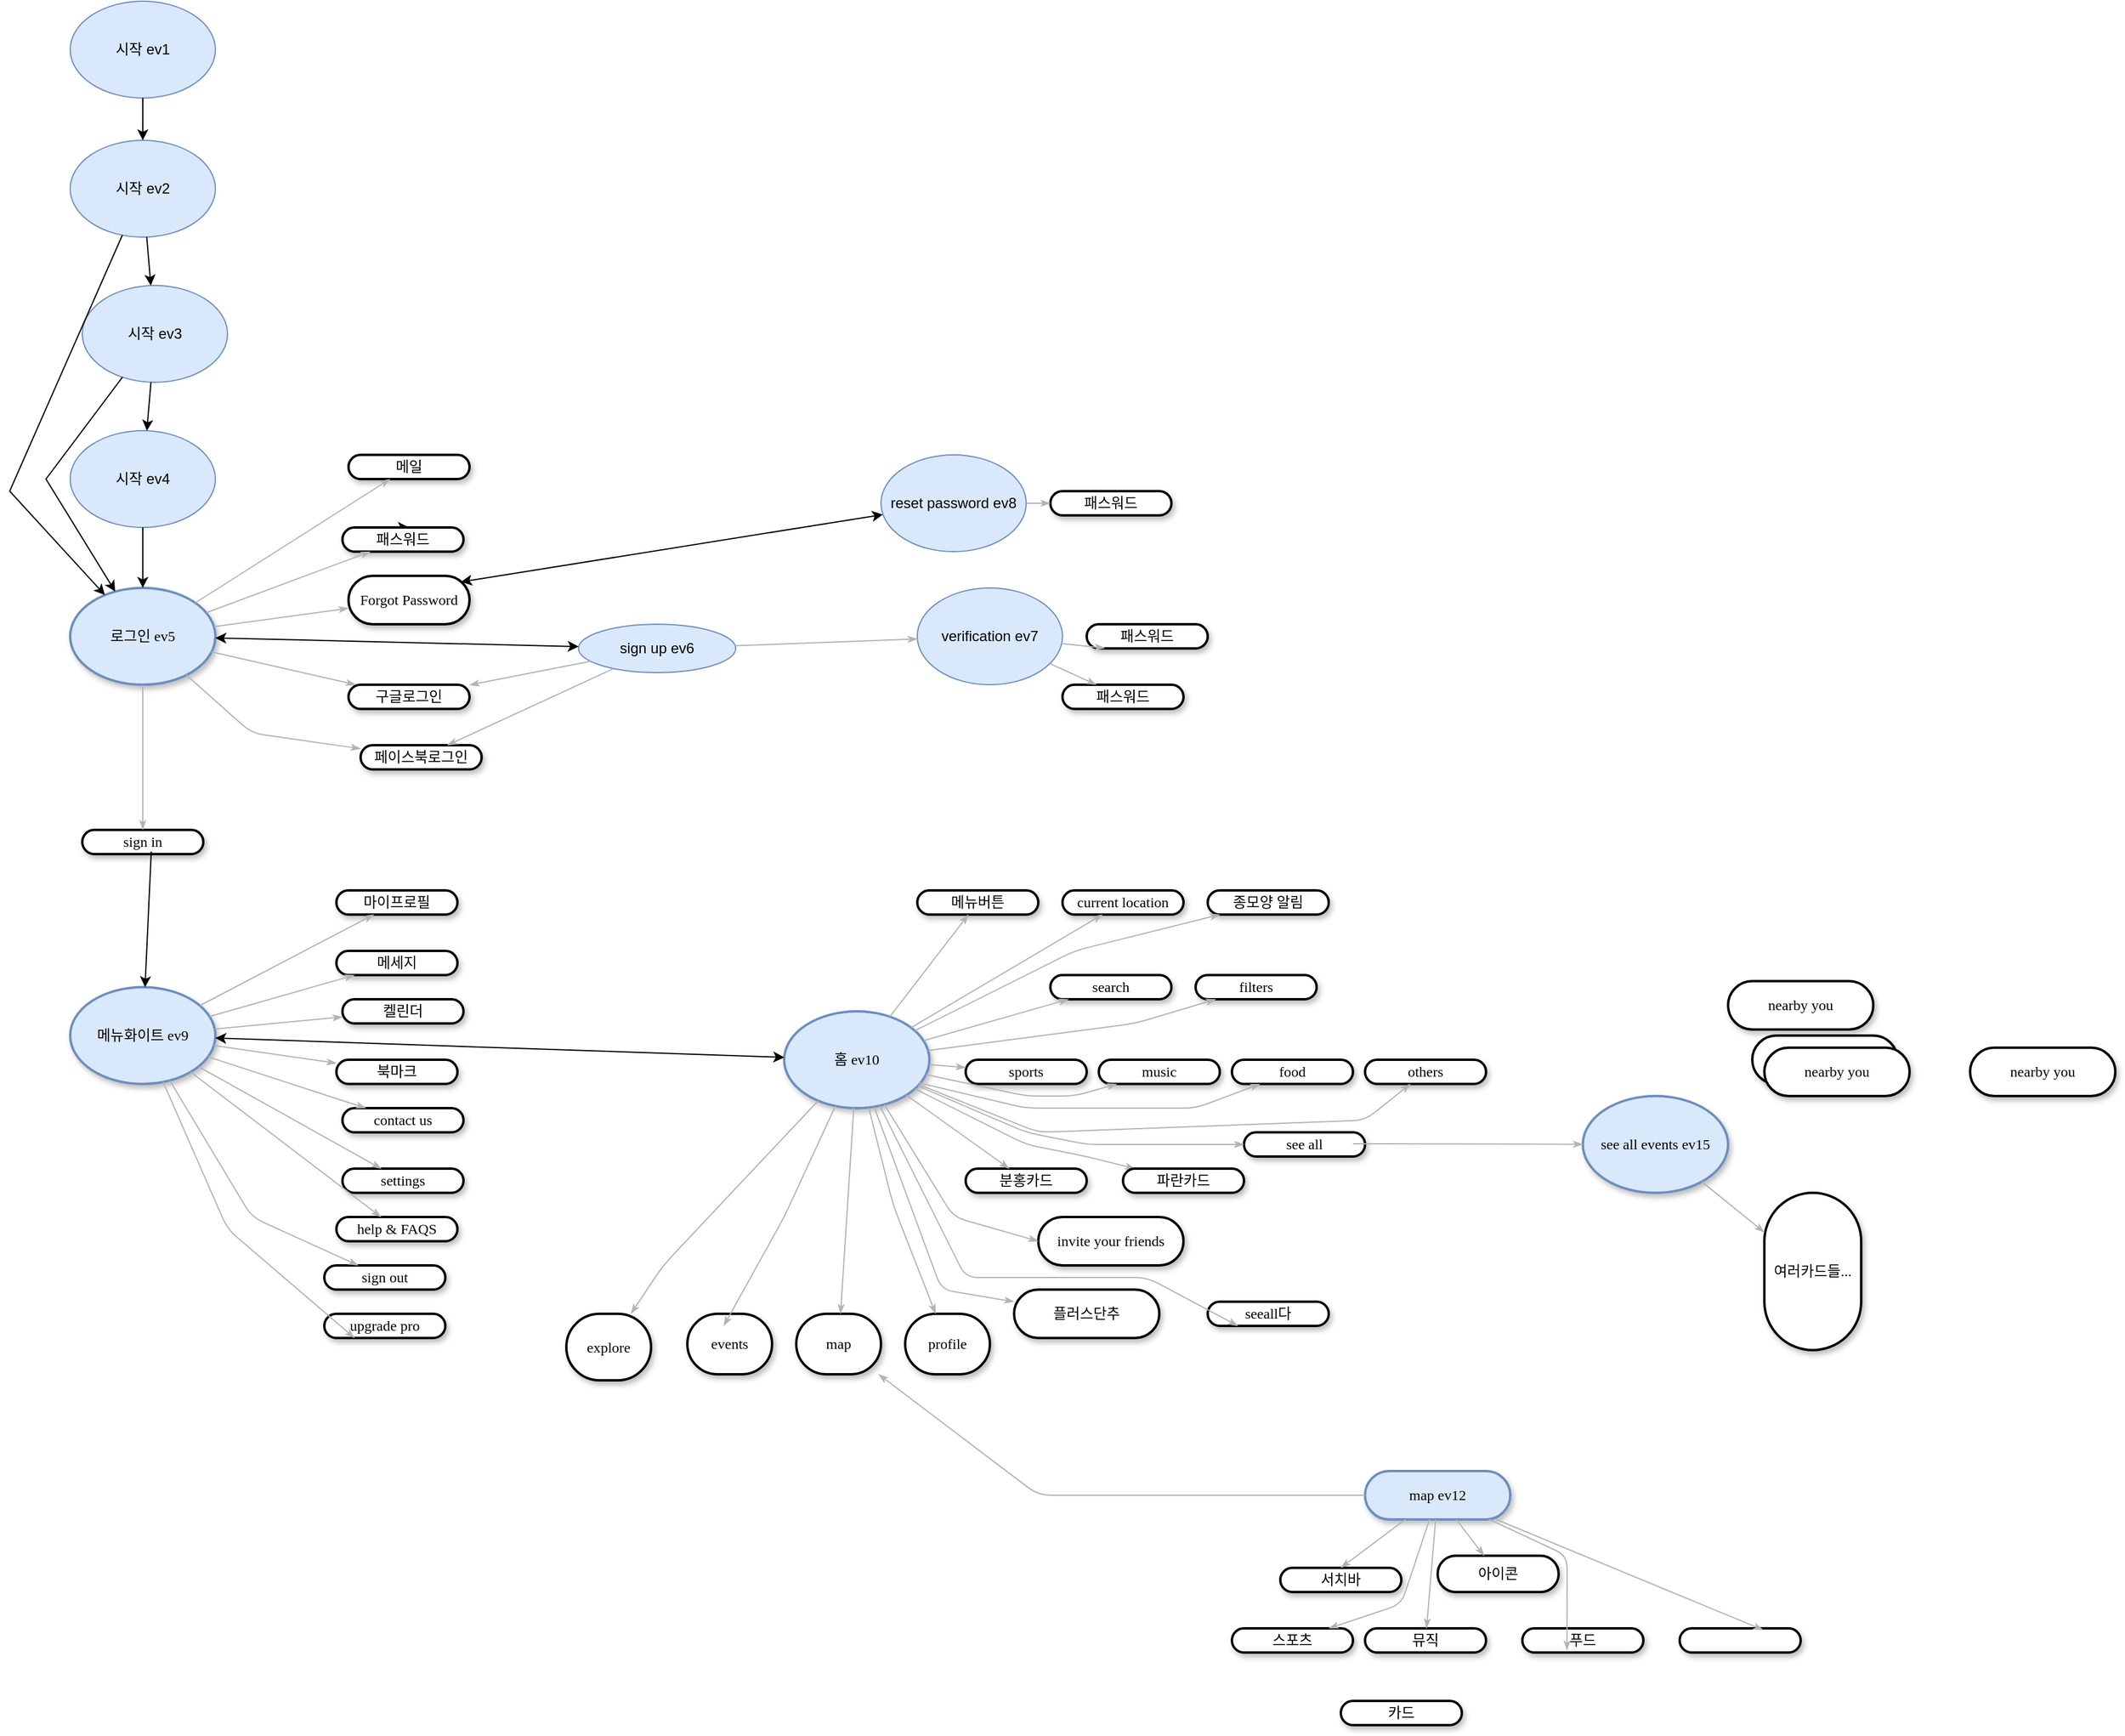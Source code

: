 <mxfile version="24.7.2" type="github">
  <diagram name="Page-1" id="ad52d381-51e7-2e0d-a935-2d0ddd2fd229">
    <mxGraphModel dx="1501" dy="1685" grid="1" gridSize="10" guides="1" tooltips="1" connect="1" arrows="1" fold="1" page="1" pageScale="1" pageWidth="1100" pageHeight="850" background="none" math="0" shadow="0">
      <root>
        <mxCell id="0" />
        <mxCell id="1" parent="0" />
        <mxCell id="2c924340bb9dbf6c-1" value="메일" style="whiteSpace=wrap;html=1;rounded=1;shadow=1;comic=0;labelBackgroundColor=none;strokeWidth=2;fontFamily=Verdana;fontSize=12;align=center;arcSize=50;" parent="1" vertex="1">
          <mxGeometry x="390" y="-50" width="100" height="20" as="geometry" />
        </mxCell>
        <mxCell id="2c924340bb9dbf6c-2" value="로그인 ev5" style="ellipse;whiteSpace=wrap;html=1;rounded=1;shadow=1;comic=0;labelBackgroundColor=none;strokeWidth=2;fontFamily=Verdana;fontSize=12;align=center;fillColor=#dae8fc;strokeColor=#6c8ebf;" parent="1" vertex="1">
          <mxGeometry x="160" y="60" width="120" height="80" as="geometry" />
        </mxCell>
        <mxCell id="2c924340bb9dbf6c-3" value="메뉴화이트 ev9" style="ellipse;whiteSpace=wrap;html=1;rounded=1;shadow=1;comic=0;labelBackgroundColor=none;strokeWidth=2;fontFamily=Verdana;fontSize=12;align=center;fillColor=#dae8fc;strokeColor=#6c8ebf;" parent="1" vertex="1">
          <mxGeometry x="160" y="390" width="120" height="80" as="geometry" />
        </mxCell>
        <mxCell id="bBWAhA0NGzCzhR4YBMDQ-78" style="edgeStyle=orthogonalEdgeStyle;rounded=0;orthogonalLoop=1;jettySize=auto;html=1;exitX=0.5;exitY=0;exitDx=0;exitDy=0;" parent="1" source="2c924340bb9dbf6c-8" edge="1">
          <mxGeometry relative="1" as="geometry">
            <mxPoint x="440" y="10" as="targetPoint" />
          </mxGeometry>
        </mxCell>
        <mxCell id="2c924340bb9dbf6c-8" value="패스워드" style="whiteSpace=wrap;html=1;rounded=1;shadow=1;comic=0;labelBackgroundColor=none;strokeWidth=2;fontFamily=Verdana;fontSize=12;align=center;arcSize=50;" parent="1" vertex="1">
          <mxGeometry x="385" y="10" width="100" height="20" as="geometry" />
        </mxCell>
        <mxCell id="2c924340bb9dbf6c-10" value="구글로그인" style="whiteSpace=wrap;html=1;rounded=1;shadow=1;comic=0;labelBackgroundColor=none;strokeWidth=2;fontFamily=Verdana;fontSize=12;align=center;arcSize=50;" parent="1" vertex="1">
          <mxGeometry x="390" y="140" width="100" height="20" as="geometry" />
        </mxCell>
        <mxCell id="2c924340bb9dbf6c-11" value="마이프로필" style="whiteSpace=wrap;html=1;rounded=1;shadow=1;comic=0;labelBackgroundColor=none;strokeWidth=2;fontFamily=Verdana;fontSize=12;align=center;arcSize=50;" parent="1" vertex="1">
          <mxGeometry x="380" y="310" width="100" height="20" as="geometry" />
        </mxCell>
        <mxCell id="2c924340bb9dbf6c-14" value="메세지" style="whiteSpace=wrap;html=1;rounded=1;shadow=1;comic=0;labelBackgroundColor=none;strokeWidth=2;fontFamily=Verdana;fontSize=12;align=center;arcSize=50;" parent="1" vertex="1">
          <mxGeometry x="380" y="360" width="100" height="20" as="geometry" />
        </mxCell>
        <mxCell id="2c924340bb9dbf6c-15" value="켈린더" style="whiteSpace=wrap;html=1;rounded=1;shadow=1;comic=0;labelBackgroundColor=none;strokeWidth=2;fontFamily=Verdana;fontSize=12;align=center;arcSize=50;" parent="1" vertex="1">
          <mxGeometry x="385" y="400" width="100" height="20" as="geometry" />
        </mxCell>
        <mxCell id="2c924340bb9dbf6c-16" value="북마크" style="whiteSpace=wrap;html=1;rounded=1;shadow=1;comic=0;labelBackgroundColor=none;strokeWidth=2;fontFamily=Verdana;fontSize=12;align=center;arcSize=50;" parent="1" vertex="1">
          <mxGeometry x="380" y="450" width="100" height="20" as="geometry" />
        </mxCell>
        <mxCell id="2c924340bb9dbf6c-17" value="contact us" style="whiteSpace=wrap;html=1;rounded=1;shadow=1;comic=0;labelBackgroundColor=none;strokeWidth=2;fontFamily=Verdana;fontSize=12;align=center;arcSize=50;" parent="1" vertex="1">
          <mxGeometry x="385" y="490" width="100" height="20" as="geometry" />
        </mxCell>
        <mxCell id="2c924340bb9dbf6c-18" value="settings" style="whiteSpace=wrap;html=1;rounded=1;shadow=1;comic=0;labelBackgroundColor=none;strokeWidth=2;fontFamily=Verdana;fontSize=12;align=center;arcSize=50;" parent="1" vertex="1">
          <mxGeometry x="385" y="540" width="100" height="20" as="geometry" />
        </mxCell>
        <mxCell id="2c924340bb9dbf6c-19" value="help &amp;amp; FAQS" style="whiteSpace=wrap;html=1;rounded=1;shadow=1;comic=0;labelBackgroundColor=none;strokeWidth=2;fontFamily=Verdana;fontSize=12;align=center;arcSize=50;" parent="1" vertex="1">
          <mxGeometry x="380" y="580" width="100" height="20" as="geometry" />
        </mxCell>
        <mxCell id="2c924340bb9dbf6c-27" value="" style="edgeStyle=none;rounded=1;html=1;labelBackgroundColor=none;startArrow=none;startFill=0;startSize=5;endArrow=classicThin;endFill=1;endSize=5;jettySize=auto;orthogonalLoop=1;strokeColor=#B3B3B3;strokeWidth=1;fontFamily=Verdana;fontSize=12" parent="1" source="2c924340bb9dbf6c-2" target="2c924340bb9dbf6c-10" edge="1">
          <mxGeometry relative="1" as="geometry" />
        </mxCell>
        <mxCell id="2c924340bb9dbf6c-28" value="" style="edgeStyle=none;rounded=1;html=1;labelBackgroundColor=none;startArrow=none;startFill=0;startSize=5;endArrow=classicThin;endFill=1;endSize=5;jettySize=auto;orthogonalLoop=1;strokeColor=#B3B3B3;strokeWidth=1;fontFamily=Verdana;fontSize=12" parent="1" source="2c924340bb9dbf6c-2" target="2c924340bb9dbf6c-1" edge="1">
          <mxGeometry relative="1" as="geometry" />
        </mxCell>
        <mxCell id="2c924340bb9dbf6c-29" value="" style="edgeStyle=none;rounded=1;html=1;labelBackgroundColor=none;startArrow=none;startFill=0;startSize=5;endArrow=classicThin;endFill=1;endSize=5;jettySize=auto;orthogonalLoop=1;strokeColor=#B3B3B3;strokeWidth=1;fontFamily=Verdana;fontSize=12" parent="1" source="2c924340bb9dbf6c-2" target="2c924340bb9dbf6c-8" edge="1">
          <mxGeometry relative="1" as="geometry" />
        </mxCell>
        <mxCell id="2c924340bb9dbf6c-40" value="" style="edgeStyle=none;rounded=1;html=1;labelBackgroundColor=none;startArrow=none;startFill=0;startSize=5;endArrow=classicThin;endFill=1;endSize=5;jettySize=auto;orthogonalLoop=1;strokeColor=#B3B3B3;strokeWidth=1;fontFamily=Verdana;fontSize=12" parent="1" source="2c924340bb9dbf6c-3" target="2c924340bb9dbf6c-19" edge="1">
          <mxGeometry relative="1" as="geometry" />
        </mxCell>
        <mxCell id="2c924340bb9dbf6c-41" value="" style="edgeStyle=none;rounded=1;html=1;labelBackgroundColor=none;startArrow=none;startFill=0;startSize=5;endArrow=classicThin;endFill=1;endSize=5;jettySize=auto;orthogonalLoop=1;strokeColor=#B3B3B3;strokeWidth=1;fontFamily=Verdana;fontSize=12" parent="1" source="2c924340bb9dbf6c-3" target="2c924340bb9dbf6c-18" edge="1">
          <mxGeometry relative="1" as="geometry" />
        </mxCell>
        <mxCell id="2c924340bb9dbf6c-42" value="" style="edgeStyle=none;rounded=1;html=1;labelBackgroundColor=none;startArrow=none;startFill=0;startSize=5;endArrow=classicThin;endFill=1;endSize=5;jettySize=auto;orthogonalLoop=1;strokeColor=#B3B3B3;strokeWidth=1;fontFamily=Verdana;fontSize=12" parent="1" source="2c924340bb9dbf6c-3" target="2c924340bb9dbf6c-17" edge="1">
          <mxGeometry relative="1" as="geometry" />
        </mxCell>
        <mxCell id="2c924340bb9dbf6c-43" value="" style="edgeStyle=none;rounded=1;html=1;labelBackgroundColor=none;startArrow=none;startFill=0;startSize=5;endArrow=classicThin;endFill=1;endSize=5;jettySize=auto;orthogonalLoop=1;strokeColor=#B3B3B3;strokeWidth=1;fontFamily=Verdana;fontSize=12" parent="1" source="2c924340bb9dbf6c-3" target="2c924340bb9dbf6c-16" edge="1">
          <mxGeometry relative="1" as="geometry" />
        </mxCell>
        <mxCell id="2c924340bb9dbf6c-44" value="" style="edgeStyle=none;rounded=1;html=1;labelBackgroundColor=none;startArrow=none;startFill=0;startSize=5;endArrow=classicThin;endFill=1;endSize=5;jettySize=auto;orthogonalLoop=1;strokeColor=#B3B3B3;strokeWidth=1;fontFamily=Verdana;fontSize=12" parent="1" source="2c924340bb9dbf6c-3" target="2c924340bb9dbf6c-15" edge="1">
          <mxGeometry relative="1" as="geometry" />
        </mxCell>
        <mxCell id="2c924340bb9dbf6c-45" value="" style="edgeStyle=none;rounded=1;html=1;labelBackgroundColor=none;startArrow=none;startFill=0;startSize=5;endArrow=classicThin;endFill=1;endSize=5;jettySize=auto;orthogonalLoop=1;strokeColor=#B3B3B3;strokeWidth=1;fontFamily=Verdana;fontSize=12" parent="1" source="2c924340bb9dbf6c-3" target="2c924340bb9dbf6c-14" edge="1">
          <mxGeometry relative="1" as="geometry" />
        </mxCell>
        <mxCell id="2c924340bb9dbf6c-46" value="" style="edgeStyle=none;rounded=1;html=1;labelBackgroundColor=none;startArrow=none;startFill=0;startSize=5;endArrow=classicThin;endFill=1;endSize=5;jettySize=auto;orthogonalLoop=1;strokeColor=#B3B3B3;strokeWidth=1;fontFamily=Verdana;fontSize=12" parent="1" source="2c924340bb9dbf6c-3" target="2c924340bb9dbf6c-11" edge="1">
          <mxGeometry x="-0.002" relative="1" as="geometry">
            <mxPoint as="offset" />
          </mxGeometry>
        </mxCell>
        <mxCell id="2c924340bb9dbf6c-55" value="sign in" style="whiteSpace=wrap;html=1;rounded=1;shadow=1;comic=0;labelBackgroundColor=none;strokeWidth=2;fontFamily=Verdana;fontSize=12;align=center;arcSize=50;" parent="1" vertex="1">
          <mxGeometry x="170" y="260" width="100" height="20" as="geometry" />
        </mxCell>
        <mxCell id="2c924340bb9dbf6c-56" value="Forgot Password" style="whiteSpace=wrap;html=1;rounded=1;shadow=1;comic=0;labelBackgroundColor=none;strokeWidth=2;fontFamily=Verdana;fontSize=12;align=center;arcSize=50;" parent="1" vertex="1">
          <mxGeometry x="390" y="50" width="100" height="40" as="geometry" />
        </mxCell>
        <mxCell id="2c924340bb9dbf6c-61" value="" style="edgeStyle=none;rounded=1;html=1;labelBackgroundColor=none;startArrow=none;startFill=0;startSize=5;endArrow=classicThin;endFill=1;endSize=5;jettySize=auto;orthogonalLoop=1;strokeColor=#B3B3B3;strokeWidth=1;fontFamily=Verdana;fontSize=12" parent="1" source="2c924340bb9dbf6c-2" target="2c924340bb9dbf6c-55" edge="1">
          <mxGeometry relative="1" as="geometry" />
        </mxCell>
        <mxCell id="2c924340bb9dbf6c-62" value="" style="edgeStyle=none;rounded=1;html=1;labelBackgroundColor=none;startArrow=none;startFill=0;startSize=5;endArrow=classicThin;endFill=1;endSize=5;jettySize=auto;orthogonalLoop=1;strokeColor=#B3B3B3;strokeWidth=1;fontFamily=Verdana;fontSize=12" parent="1" source="2c924340bb9dbf6c-2" target="2c924340bb9dbf6c-56" edge="1">
          <mxGeometry relative="1" as="geometry" />
        </mxCell>
        <mxCell id="bBWAhA0NGzCzhR4YBMDQ-1" value="시작 ev4" style="ellipse;whiteSpace=wrap;html=1;fillColor=#dae8fc;strokeColor=#6c8ebf;" parent="1" vertex="1">
          <mxGeometry x="160" y="-70" width="120" height="80" as="geometry" />
        </mxCell>
        <mxCell id="bBWAhA0NGzCzhR4YBMDQ-8" value="시작 ev3" style="ellipse;whiteSpace=wrap;html=1;fillColor=#dae8fc;strokeColor=#6c8ebf;" parent="1" vertex="1">
          <mxGeometry x="170" y="-190" width="120" height="80" as="geometry" />
        </mxCell>
        <mxCell id="bBWAhA0NGzCzhR4YBMDQ-12" value="시작 ev2" style="ellipse;whiteSpace=wrap;html=1;fillColor=#dae8fc;strokeColor=#6c8ebf;" parent="1" vertex="1">
          <mxGeometry x="160" y="-310" width="120" height="80" as="geometry" />
        </mxCell>
        <mxCell id="bBWAhA0NGzCzhR4YBMDQ-13" value="시작 ev1" style="ellipse;whiteSpace=wrap;html=1;fillColor=#dae8fc;strokeColor=#6c8ebf;" parent="1" vertex="1">
          <mxGeometry x="160" y="-425" width="120" height="80" as="geometry" />
        </mxCell>
        <mxCell id="bBWAhA0NGzCzhR4YBMDQ-14" value="" style="endArrow=classic;html=1;rounded=0;" parent="1" source="bBWAhA0NGzCzhR4YBMDQ-13" target="bBWAhA0NGzCzhR4YBMDQ-12" edge="1">
          <mxGeometry width="50" height="50" relative="1" as="geometry">
            <mxPoint x="240" y="-450" as="sourcePoint" />
            <mxPoint x="250" y="-370" as="targetPoint" />
            <Array as="points" />
          </mxGeometry>
        </mxCell>
        <mxCell id="bBWAhA0NGzCzhR4YBMDQ-19" value="" style="endArrow=classic;html=1;rounded=0;" parent="1" source="bBWAhA0NGzCzhR4YBMDQ-12" target="bBWAhA0NGzCzhR4YBMDQ-8" edge="1">
          <mxGeometry width="50" height="50" relative="1" as="geometry">
            <mxPoint x="270" y="-350" as="sourcePoint" />
            <mxPoint x="280" y="-280" as="targetPoint" />
          </mxGeometry>
        </mxCell>
        <mxCell id="bBWAhA0NGzCzhR4YBMDQ-21" value="" style="endArrow=classic;html=1;rounded=0;" parent="1" source="bBWAhA0NGzCzhR4YBMDQ-8" target="bBWAhA0NGzCzhR4YBMDQ-1" edge="1">
          <mxGeometry width="50" height="50" relative="1" as="geometry">
            <mxPoint x="290" y="-240" as="sourcePoint" />
            <mxPoint x="280" y="-170" as="targetPoint" />
          </mxGeometry>
        </mxCell>
        <mxCell id="bBWAhA0NGzCzhR4YBMDQ-22" value="" style="endArrow=classic;html=1;rounded=0;" parent="1" source="bBWAhA0NGzCzhR4YBMDQ-1" target="2c924340bb9dbf6c-2" edge="1">
          <mxGeometry width="50" height="50" relative="1" as="geometry">
            <mxPoint x="270" y="-20" as="sourcePoint" />
            <mxPoint x="300" y="40" as="targetPoint" />
          </mxGeometry>
        </mxCell>
        <mxCell id="bBWAhA0NGzCzhR4YBMDQ-25" value="" style="endArrow=classic;html=1;rounded=0;" parent="1" source="bBWAhA0NGzCzhR4YBMDQ-8" target="2c924340bb9dbf6c-2" edge="1">
          <mxGeometry width="50" height="50" relative="1" as="geometry">
            <mxPoint x="205" y="-140" as="sourcePoint" />
            <mxPoint x="215" y="-90" as="targetPoint" />
            <Array as="points">
              <mxPoint x="140" y="-30" />
            </Array>
          </mxGeometry>
        </mxCell>
        <mxCell id="bBWAhA0NGzCzhR4YBMDQ-26" value="" style="endArrow=classic;html=1;rounded=0;" parent="1" source="bBWAhA0NGzCzhR4YBMDQ-12" target="2c924340bb9dbf6c-2" edge="1">
          <mxGeometry width="50" height="50" relative="1" as="geometry">
            <mxPoint x="190" y="-240" as="sourcePoint" />
            <mxPoint x="210" y="-150" as="targetPoint" />
            <Array as="points">
              <mxPoint x="110" y="-20" />
            </Array>
          </mxGeometry>
        </mxCell>
        <mxCell id="bBWAhA0NGzCzhR4YBMDQ-35" value="sign up ev6" style="ellipse;whiteSpace=wrap;html=1;fillColor=#dae8fc;strokeColor=#6c8ebf;" parent="1" vertex="1">
          <mxGeometry x="580" y="90" width="130" height="40" as="geometry" />
        </mxCell>
        <mxCell id="bBWAhA0NGzCzhR4YBMDQ-42" value="페이스북로그인" style="whiteSpace=wrap;html=1;rounded=1;shadow=1;comic=0;labelBackgroundColor=none;strokeWidth=2;fontFamily=Verdana;fontSize=12;align=center;arcSize=50;" parent="1" vertex="1">
          <mxGeometry x="400" y="190" width="100" height="20" as="geometry" />
        </mxCell>
        <mxCell id="bBWAhA0NGzCzhR4YBMDQ-48" value="" style="edgeStyle=none;rounded=1;html=1;labelBackgroundColor=none;startArrow=none;startFill=0;startSize=5;endArrow=classicThin;endFill=1;endSize=5;jettySize=auto;orthogonalLoop=1;strokeColor=#B3B3B3;strokeWidth=1;fontFamily=Verdana;fontSize=12" parent="1" source="2c924340bb9dbf6c-2" target="bBWAhA0NGzCzhR4YBMDQ-42" edge="1">
          <mxGeometry relative="1" as="geometry">
            <mxPoint x="240" y="170" as="sourcePoint" />
            <mxPoint x="318" y="230" as="targetPoint" />
            <Array as="points">
              <mxPoint x="310" y="180" />
            </Array>
          </mxGeometry>
        </mxCell>
        <mxCell id="bBWAhA0NGzCzhR4YBMDQ-53" value="" style="edgeStyle=none;rounded=1;html=1;labelBackgroundColor=none;startArrow=none;startFill=0;startSize=5;endArrow=classicThin;endFill=1;endSize=5;jettySize=auto;orthogonalLoop=1;strokeColor=#B3B3B3;strokeWidth=1;fontFamily=Verdana;fontSize=12" parent="1" source="bBWAhA0NGzCzhR4YBMDQ-35" target="bBWAhA0NGzCzhR4YBMDQ-42" edge="1">
          <mxGeometry relative="1" as="geometry">
            <mxPoint x="680" y="250" as="sourcePoint" />
            <mxPoint x="843" y="139" as="targetPoint" />
          </mxGeometry>
        </mxCell>
        <mxCell id="bBWAhA0NGzCzhR4YBMDQ-54" value="" style="edgeStyle=none;rounded=1;html=1;labelBackgroundColor=none;startArrow=none;startFill=0;startSize=5;endArrow=classicThin;endFill=1;endSize=5;jettySize=auto;orthogonalLoop=1;strokeColor=#B3B3B3;strokeWidth=1;fontFamily=Verdana;fontSize=12" parent="1" source="bBWAhA0NGzCzhR4YBMDQ-35" target="2c924340bb9dbf6c-10" edge="1">
          <mxGeometry relative="1" as="geometry">
            <mxPoint x="550" y="251" as="sourcePoint" />
            <mxPoint x="713" y="140" as="targetPoint" />
          </mxGeometry>
        </mxCell>
        <mxCell id="bBWAhA0NGzCzhR4YBMDQ-55" value="" style="endArrow=classic;startArrow=classic;html=1;rounded=0;" parent="1" source="2c924340bb9dbf6c-2" target="bBWAhA0NGzCzhR4YBMDQ-35" edge="1">
          <mxGeometry width="50" height="50" relative="1" as="geometry">
            <mxPoint x="485" y="100" as="sourcePoint" />
            <mxPoint x="535" y="50" as="targetPoint" />
          </mxGeometry>
        </mxCell>
        <mxCell id="bBWAhA0NGzCzhR4YBMDQ-56" value="verification ev7" style="ellipse;whiteSpace=wrap;html=1;fillColor=#dae8fc;strokeColor=#6c8ebf;" parent="1" vertex="1">
          <mxGeometry x="860" y="60" width="120" height="80" as="geometry" />
        </mxCell>
        <mxCell id="bBWAhA0NGzCzhR4YBMDQ-57" value="" style="edgeStyle=none;rounded=1;html=1;labelBackgroundColor=none;startArrow=none;startFill=0;startSize=5;endArrow=classicThin;endFill=1;endSize=5;jettySize=auto;orthogonalLoop=1;strokeColor=#B3B3B3;strokeWidth=1;fontFamily=Verdana;fontSize=12" parent="1" source="bBWAhA0NGzCzhR4YBMDQ-35" target="bBWAhA0NGzCzhR4YBMDQ-56" edge="1">
          <mxGeometry relative="1" as="geometry">
            <mxPoint x="720" y="60" as="sourcePoint" />
            <mxPoint x="841" y="75" as="targetPoint" />
          </mxGeometry>
        </mxCell>
        <mxCell id="bBWAhA0NGzCzhR4YBMDQ-58" value="" style="endArrow=classic;startArrow=classic;html=1;rounded=0;exitX=0.93;exitY=0.125;exitDx=0;exitDy=0;exitPerimeter=0;" parent="1" source="2c924340bb9dbf6c-56" target="bBWAhA0NGzCzhR4YBMDQ-59" edge="1">
          <mxGeometry width="50" height="50" relative="1" as="geometry">
            <mxPoint x="590" y="70" as="sourcePoint" />
            <mxPoint x="640" y="20" as="targetPoint" />
          </mxGeometry>
        </mxCell>
        <mxCell id="bBWAhA0NGzCzhR4YBMDQ-59" value="reset password ev8" style="ellipse;whiteSpace=wrap;html=1;fillColor=#dae8fc;strokeColor=#6c8ebf;" parent="1" vertex="1">
          <mxGeometry x="830" y="-50" width="120" height="80" as="geometry" />
        </mxCell>
        <mxCell id="bBWAhA0NGzCzhR4YBMDQ-61" value="" style="endArrow=classic;html=1;rounded=0;exitX=0.57;exitY=0.9;exitDx=0;exitDy=0;exitPerimeter=0;" parent="1" source="2c924340bb9dbf6c-55" target="2c924340bb9dbf6c-3" edge="1">
          <mxGeometry width="50" height="50" relative="1" as="geometry">
            <mxPoint x="70" y="345" as="sourcePoint" />
            <mxPoint x="120" y="295" as="targetPoint" />
          </mxGeometry>
        </mxCell>
        <mxCell id="bBWAhA0NGzCzhR4YBMDQ-62" value="홈 ev10" style="ellipse;whiteSpace=wrap;html=1;rounded=1;shadow=1;comic=0;labelBackgroundColor=none;strokeWidth=2;fontFamily=Verdana;fontSize=12;align=center;fillColor=#dae8fc;strokeColor=#6c8ebf;" parent="1" vertex="1">
          <mxGeometry x="750" y="410" width="120" height="80" as="geometry" />
        </mxCell>
        <mxCell id="bBWAhA0NGzCzhR4YBMDQ-63" value="메뉴버튼" style="whiteSpace=wrap;html=1;rounded=1;shadow=1;comic=0;labelBackgroundColor=none;strokeWidth=2;fontFamily=Verdana;fontSize=12;align=center;arcSize=50;" parent="1" vertex="1">
          <mxGeometry x="860" y="310" width="100" height="20" as="geometry" />
        </mxCell>
        <mxCell id="bBWAhA0NGzCzhR4YBMDQ-64" value="current location" style="whiteSpace=wrap;html=1;rounded=1;shadow=1;comic=0;labelBackgroundColor=none;strokeWidth=2;fontFamily=Verdana;fontSize=12;align=center;arcSize=50;" parent="1" vertex="1">
          <mxGeometry x="980" y="310" width="100" height="20" as="geometry" />
        </mxCell>
        <mxCell id="bBWAhA0NGzCzhR4YBMDQ-65" value="종모양 알림" style="whiteSpace=wrap;html=1;rounded=1;shadow=1;comic=0;labelBackgroundColor=none;strokeWidth=2;fontFamily=Verdana;fontSize=12;align=center;arcSize=50;" parent="1" vertex="1">
          <mxGeometry x="1100" y="310" width="100" height="20" as="geometry" />
        </mxCell>
        <mxCell id="bBWAhA0NGzCzhR4YBMDQ-66" value="search" style="whiteSpace=wrap;html=1;rounded=1;shadow=1;comic=0;labelBackgroundColor=none;strokeWidth=2;fontFamily=Verdana;fontSize=12;align=center;arcSize=50;" parent="1" vertex="1">
          <mxGeometry x="970" y="380" width="100" height="20" as="geometry" />
        </mxCell>
        <mxCell id="bBWAhA0NGzCzhR4YBMDQ-67" value="filters" style="whiteSpace=wrap;html=1;rounded=1;shadow=1;comic=0;labelBackgroundColor=none;strokeWidth=2;fontFamily=Verdana;fontSize=12;align=center;arcSize=50;" parent="1" vertex="1">
          <mxGeometry x="1090" y="380" width="100" height="20" as="geometry" />
        </mxCell>
        <mxCell id="bBWAhA0NGzCzhR4YBMDQ-68" value="sports" style="whiteSpace=wrap;html=1;rounded=1;shadow=1;comic=0;labelBackgroundColor=none;strokeWidth=2;fontFamily=Verdana;fontSize=12;align=center;arcSize=50;" parent="1" vertex="1">
          <mxGeometry x="900" y="450" width="100" height="20" as="geometry" />
        </mxCell>
        <mxCell id="bBWAhA0NGzCzhR4YBMDQ-69" value="분홍카드" style="whiteSpace=wrap;html=1;rounded=1;shadow=1;comic=0;labelBackgroundColor=none;strokeWidth=2;fontFamily=Verdana;fontSize=12;align=center;arcSize=50;" parent="1" vertex="1">
          <mxGeometry x="900" y="540" width="100" height="20" as="geometry" />
        </mxCell>
        <mxCell id="bBWAhA0NGzCzhR4YBMDQ-70" value="" style="edgeStyle=none;rounded=1;html=1;labelBackgroundColor=none;startArrow=none;startFill=0;startSize=5;endArrow=classicThin;endFill=1;endSize=5;jettySize=auto;orthogonalLoop=1;strokeColor=#B3B3B3;strokeWidth=1;fontFamily=Verdana;fontSize=12" parent="1" source="bBWAhA0NGzCzhR4YBMDQ-62" target="bBWAhA0NGzCzhR4YBMDQ-69" edge="1">
          <mxGeometry relative="1" as="geometry" />
        </mxCell>
        <mxCell id="bBWAhA0NGzCzhR4YBMDQ-71" value="" style="edgeStyle=none;rounded=1;html=1;labelBackgroundColor=none;startArrow=none;startFill=0;startSize=5;endArrow=classicThin;endFill=1;endSize=5;jettySize=auto;orthogonalLoop=1;strokeColor=#B3B3B3;strokeWidth=1;fontFamily=Verdana;fontSize=12" parent="1" source="bBWAhA0NGzCzhR4YBMDQ-62" target="bBWAhA0NGzCzhR4YBMDQ-68" edge="1">
          <mxGeometry relative="1" as="geometry" />
        </mxCell>
        <mxCell id="bBWAhA0NGzCzhR4YBMDQ-72" value="" style="edgeStyle=none;rounded=1;html=1;labelBackgroundColor=none;startArrow=none;startFill=0;startSize=5;endArrow=classicThin;endFill=1;endSize=5;jettySize=auto;orthogonalLoop=1;strokeColor=#B3B3B3;strokeWidth=1;fontFamily=Verdana;fontSize=12" parent="1" source="bBWAhA0NGzCzhR4YBMDQ-62" target="bBWAhA0NGzCzhR4YBMDQ-67" edge="1">
          <mxGeometry relative="1" as="geometry">
            <Array as="points">
              <mxPoint x="1040" y="420" />
            </Array>
          </mxGeometry>
        </mxCell>
        <mxCell id="bBWAhA0NGzCzhR4YBMDQ-73" value="" style="edgeStyle=none;rounded=1;html=1;labelBackgroundColor=none;startArrow=none;startFill=0;startSize=5;endArrow=classicThin;endFill=1;endSize=5;jettySize=auto;orthogonalLoop=1;strokeColor=#B3B3B3;strokeWidth=1;fontFamily=Verdana;fontSize=12" parent="1" source="bBWAhA0NGzCzhR4YBMDQ-62" target="bBWAhA0NGzCzhR4YBMDQ-66" edge="1">
          <mxGeometry relative="1" as="geometry" />
        </mxCell>
        <mxCell id="bBWAhA0NGzCzhR4YBMDQ-74" value="" style="edgeStyle=none;rounded=1;html=1;labelBackgroundColor=none;startArrow=none;startFill=0;startSize=5;endArrow=classicThin;endFill=1;endSize=5;jettySize=auto;orthogonalLoop=1;strokeColor=#B3B3B3;strokeWidth=1;fontFamily=Verdana;fontSize=12" parent="1" source="bBWAhA0NGzCzhR4YBMDQ-62" target="bBWAhA0NGzCzhR4YBMDQ-65" edge="1">
          <mxGeometry relative="1" as="geometry">
            <Array as="points">
              <mxPoint x="990" y="360" />
            </Array>
          </mxGeometry>
        </mxCell>
        <mxCell id="bBWAhA0NGzCzhR4YBMDQ-75" value="" style="edgeStyle=none;rounded=1;html=1;labelBackgroundColor=none;startArrow=none;startFill=0;startSize=5;endArrow=classicThin;endFill=1;endSize=5;jettySize=auto;orthogonalLoop=1;strokeColor=#B3B3B3;strokeWidth=1;fontFamily=Verdana;fontSize=12" parent="1" source="bBWAhA0NGzCzhR4YBMDQ-62" target="bBWAhA0NGzCzhR4YBMDQ-64" edge="1">
          <mxGeometry relative="1" as="geometry" />
        </mxCell>
        <mxCell id="bBWAhA0NGzCzhR4YBMDQ-76" value="" style="edgeStyle=none;rounded=1;html=1;labelBackgroundColor=none;startArrow=none;startFill=0;startSize=5;endArrow=classicThin;endFill=1;endSize=5;jettySize=auto;orthogonalLoop=1;strokeColor=#B3B3B3;strokeWidth=1;fontFamily=Verdana;fontSize=12" parent="1" source="bBWAhA0NGzCzhR4YBMDQ-62" target="bBWAhA0NGzCzhR4YBMDQ-63" edge="1">
          <mxGeometry relative="1" as="geometry" />
        </mxCell>
        <mxCell id="bBWAhA0NGzCzhR4YBMDQ-77" value="" style="endArrow=classic;startArrow=classic;html=1;rounded=0;" parent="1" source="bBWAhA0NGzCzhR4YBMDQ-62" target="2c924340bb9dbf6c-3" edge="1">
          <mxGeometry width="50" height="50" relative="1" as="geometry">
            <mxPoint x="580" y="439.5" as="sourcePoint" />
            <mxPoint x="480" y="439.5" as="targetPoint" />
          </mxGeometry>
        </mxCell>
        <mxCell id="bBWAhA0NGzCzhR4YBMDQ-81" value="sign out" style="whiteSpace=wrap;html=1;rounded=1;shadow=1;comic=0;labelBackgroundColor=none;strokeWidth=2;fontFamily=Verdana;fontSize=12;align=center;arcSize=50;" parent="1" vertex="1">
          <mxGeometry x="370" y="620" width="100" height="20" as="geometry" />
        </mxCell>
        <mxCell id="bBWAhA0NGzCzhR4YBMDQ-82" value="upgrade pro" style="whiteSpace=wrap;html=1;rounded=1;shadow=1;comic=0;labelBackgroundColor=none;strokeWidth=2;fontFamily=Verdana;fontSize=12;align=center;arcSize=50;" parent="1" vertex="1">
          <mxGeometry x="370" y="660" width="100" height="20" as="geometry" />
        </mxCell>
        <mxCell id="bBWAhA0NGzCzhR4YBMDQ-83" value="" style="edgeStyle=none;rounded=1;html=1;labelBackgroundColor=none;startArrow=none;startFill=0;startSize=5;endArrow=classicThin;endFill=1;endSize=5;jettySize=auto;orthogonalLoop=1;strokeColor=#B3B3B3;strokeWidth=1;fontFamily=Verdana;fontSize=12" parent="1" source="2c924340bb9dbf6c-3" target="bBWAhA0NGzCzhR4YBMDQ-81" edge="1">
          <mxGeometry relative="1" as="geometry">
            <mxPoint x="200" y="500" as="sourcePoint" />
            <mxPoint x="358" y="620" as="targetPoint" />
            <Array as="points">
              <mxPoint x="310" y="580" />
            </Array>
          </mxGeometry>
        </mxCell>
        <mxCell id="bBWAhA0NGzCzhR4YBMDQ-84" value="" style="edgeStyle=none;rounded=1;html=1;labelBackgroundColor=none;startArrow=none;startFill=0;startSize=5;endArrow=classicThin;endFill=1;endSize=5;jettySize=auto;orthogonalLoop=1;strokeColor=#B3B3B3;strokeWidth=1;fontFamily=Verdana;fontSize=12;entryX=0.25;entryY=1;entryDx=0;entryDy=0;" parent="1" source="2c924340bb9dbf6c-3" target="bBWAhA0NGzCzhR4YBMDQ-82" edge="1">
          <mxGeometry relative="1" as="geometry">
            <mxPoint x="170" y="550" as="sourcePoint" />
            <mxPoint x="328" y="670" as="targetPoint" />
            <Array as="points">
              <mxPoint x="290" y="590" />
            </Array>
          </mxGeometry>
        </mxCell>
        <mxCell id="bBWAhA0NGzCzhR4YBMDQ-88" value="food" style="whiteSpace=wrap;html=1;rounded=1;shadow=1;comic=0;labelBackgroundColor=none;strokeWidth=2;fontFamily=Verdana;fontSize=12;align=center;arcSize=50;" parent="1" vertex="1">
          <mxGeometry x="1120" y="450" width="100" height="20" as="geometry" />
        </mxCell>
        <mxCell id="bBWAhA0NGzCzhR4YBMDQ-89" value="music" style="whiteSpace=wrap;html=1;rounded=1;shadow=1;comic=0;labelBackgroundColor=none;strokeWidth=2;fontFamily=Verdana;fontSize=12;align=center;arcSize=50;" parent="1" vertex="1">
          <mxGeometry x="1010" y="450" width="100" height="20" as="geometry" />
        </mxCell>
        <mxCell id="bBWAhA0NGzCzhR4YBMDQ-90" value="others" style="whiteSpace=wrap;html=1;rounded=1;shadow=1;comic=0;labelBackgroundColor=none;strokeWidth=2;fontFamily=Verdana;fontSize=12;align=center;arcSize=50;" parent="1" vertex="1">
          <mxGeometry x="1230" y="450" width="100" height="20" as="geometry" />
        </mxCell>
        <mxCell id="bBWAhA0NGzCzhR4YBMDQ-91" value="" style="edgeStyle=none;rounded=1;html=1;labelBackgroundColor=none;startArrow=none;startFill=0;startSize=5;endArrow=classicThin;endFill=1;endSize=5;jettySize=auto;orthogonalLoop=1;strokeColor=#B3B3B3;strokeWidth=1;fontFamily=Verdana;fontSize=12" parent="1" source="bBWAhA0NGzCzhR4YBMDQ-62" target="bBWAhA0NGzCzhR4YBMDQ-90" edge="1">
          <mxGeometry x="0.141" y="-52" relative="1" as="geometry">
            <mxPoint x="810" y="508" as="sourcePoint" />
            <mxPoint x="927" y="672" as="targetPoint" />
            <Array as="points">
              <mxPoint x="960" y="510" />
              <mxPoint x="1230" y="500" />
            </Array>
            <mxPoint as="offset" />
          </mxGeometry>
        </mxCell>
        <mxCell id="bBWAhA0NGzCzhR4YBMDQ-93" value="" style="edgeStyle=none;rounded=1;html=1;labelBackgroundColor=none;startArrow=none;startFill=0;startSize=5;endArrow=classicThin;endFill=1;endSize=5;jettySize=auto;orthogonalLoop=1;strokeColor=#B3B3B3;strokeWidth=1;fontFamily=Verdana;fontSize=12;exitX=0.925;exitY=0.738;exitDx=0;exitDy=0;exitPerimeter=0;" parent="1" source="bBWAhA0NGzCzhR4YBMDQ-62" target="bBWAhA0NGzCzhR4YBMDQ-88" edge="1">
          <mxGeometry relative="1" as="geometry">
            <mxPoint x="953" y="490" as="sourcePoint" />
            <mxPoint x="1070" y="654" as="targetPoint" />
            <Array as="points">
              <mxPoint x="950" y="490" />
              <mxPoint x="1090" y="490" />
            </Array>
          </mxGeometry>
        </mxCell>
        <mxCell id="bBWAhA0NGzCzhR4YBMDQ-95" value="" style="edgeStyle=none;rounded=1;html=1;labelBackgroundColor=none;startArrow=none;startFill=0;startSize=5;endArrow=classicThin;endFill=1;endSize=5;jettySize=auto;orthogonalLoop=1;strokeColor=#B3B3B3;strokeWidth=1;fontFamily=Verdana;fontSize=12" parent="1" source="bBWAhA0NGzCzhR4YBMDQ-62" target="bBWAhA0NGzCzhR4YBMDQ-89" edge="1">
          <mxGeometry x="-0.091" y="1" relative="1" as="geometry">
            <mxPoint x="910" y="486" as="sourcePoint" />
            <mxPoint x="1060" y="540" as="targetPoint" />
            <Array as="points">
              <mxPoint x="950" y="480" />
              <mxPoint x="990" y="480" />
            </Array>
            <mxPoint as="offset" />
          </mxGeometry>
        </mxCell>
        <mxCell id="bBWAhA0NGzCzhR4YBMDQ-96" value="invite your friends" style="whiteSpace=wrap;html=1;rounded=1;shadow=1;comic=0;labelBackgroundColor=none;strokeWidth=2;fontFamily=Verdana;fontSize=12;align=center;arcSize=50;" parent="1" vertex="1">
          <mxGeometry x="960" y="580" width="120" height="40" as="geometry" />
        </mxCell>
        <mxCell id="bBWAhA0NGzCzhR4YBMDQ-97" value="" style="edgeStyle=none;rounded=1;html=1;labelBackgroundColor=none;startArrow=none;startFill=0;startSize=5;endArrow=classicThin;endFill=1;endSize=5;jettySize=auto;orthogonalLoop=1;strokeColor=#B3B3B3;strokeWidth=1;fontFamily=Verdana;fontSize=12" parent="1" source="bBWAhA0NGzCzhR4YBMDQ-62" target="bBWAhA0NGzCzhR4YBMDQ-98" edge="1">
          <mxGeometry relative="1" as="geometry">
            <mxPoint x="800" y="540" as="sourcePoint" />
            <mxPoint x="920" y="597" as="targetPoint" />
            <Array as="points">
              <mxPoint x="950" y="520" />
              <mxPoint x="1000" y="530" />
            </Array>
          </mxGeometry>
        </mxCell>
        <mxCell id="bBWAhA0NGzCzhR4YBMDQ-98" value="파란카드" style="whiteSpace=wrap;html=1;rounded=1;shadow=1;comic=0;labelBackgroundColor=none;strokeWidth=2;fontFamily=Verdana;fontSize=12;align=center;arcSize=50;" parent="1" vertex="1">
          <mxGeometry x="1030" y="540" width="100" height="20" as="geometry" />
        </mxCell>
        <mxCell id="bBWAhA0NGzCzhR4YBMDQ-101" value="see all" style="whiteSpace=wrap;html=1;rounded=1;shadow=1;comic=0;labelBackgroundColor=none;strokeWidth=2;fontFamily=Verdana;fontSize=12;align=center;arcSize=50;" parent="1" vertex="1">
          <mxGeometry x="1130" y="510" width="100" height="20" as="geometry" />
        </mxCell>
        <mxCell id="bBWAhA0NGzCzhR4YBMDQ-102" value="" style="edgeStyle=none;rounded=1;html=1;labelBackgroundColor=none;startArrow=none;startFill=0;startSize=5;endArrow=classicThin;endFill=1;endSize=5;jettySize=auto;orthogonalLoop=1;strokeColor=#B3B3B3;strokeWidth=1;fontFamily=Verdana;fontSize=12" parent="1" source="bBWAhA0NGzCzhR4YBMDQ-62" target="bBWAhA0NGzCzhR4YBMDQ-101" edge="1">
          <mxGeometry relative="1" as="geometry">
            <mxPoint x="960" y="584" as="sourcePoint" />
            <mxPoint x="1142" y="650" as="targetPoint" />
            <Array as="points">
              <mxPoint x="950" y="510" />
              <mxPoint x="1000" y="520" />
            </Array>
          </mxGeometry>
        </mxCell>
        <mxCell id="bBWAhA0NGzCzhR4YBMDQ-103" value="" style="edgeStyle=none;rounded=1;html=1;labelBackgroundColor=none;startArrow=none;startFill=0;startSize=5;endArrow=classicThin;endFill=1;endSize=5;jettySize=auto;orthogonalLoop=1;strokeColor=#B3B3B3;strokeWidth=1;fontFamily=Verdana;fontSize=12;entryX=0;entryY=0.5;entryDx=0;entryDy=0;" parent="1" source="bBWAhA0NGzCzhR4YBMDQ-62" target="bBWAhA0NGzCzhR4YBMDQ-96" edge="1">
          <mxGeometry relative="1" as="geometry">
            <mxPoint x="820" y="539" as="sourcePoint" />
            <mxPoint x="985" y="580" as="targetPoint" />
            <Array as="points">
              <mxPoint x="890" y="580" />
            </Array>
          </mxGeometry>
        </mxCell>
        <mxCell id="bBWAhA0NGzCzhR4YBMDQ-104" value="seeall다" style="whiteSpace=wrap;html=1;rounded=1;shadow=1;comic=0;labelBackgroundColor=none;strokeWidth=2;fontFamily=Verdana;fontSize=12;align=center;arcSize=50;" parent="1" vertex="1">
          <mxGeometry x="1100" y="650" width="100" height="20" as="geometry" />
        </mxCell>
        <mxCell id="bBWAhA0NGzCzhR4YBMDQ-105" value="플러스단추" style="whiteSpace=wrap;html=1;rounded=1;shadow=1;comic=0;labelBackgroundColor=none;strokeWidth=2;fontFamily=Verdana;fontSize=12;align=center;arcSize=50;" parent="1" vertex="1">
          <mxGeometry x="940" y="640" width="120" height="40" as="geometry" />
        </mxCell>
        <mxCell id="bBWAhA0NGzCzhR4YBMDQ-106" value="" style="edgeStyle=none;rounded=1;html=1;labelBackgroundColor=none;startArrow=none;startFill=0;startSize=5;endArrow=classicThin;endFill=1;endSize=5;jettySize=auto;orthogonalLoop=1;strokeColor=#B3B3B3;strokeWidth=1;fontFamily=Verdana;fontSize=12;entryX=0.25;entryY=1;entryDx=0;entryDy=0;" parent="1" source="bBWAhA0NGzCzhR4YBMDQ-62" target="bBWAhA0NGzCzhR4YBMDQ-104" edge="1">
          <mxGeometry relative="1" as="geometry">
            <mxPoint x="830" y="527" as="sourcePoint" />
            <mxPoint x="957" y="640" as="targetPoint" />
            <Array as="points">
              <mxPoint x="900" y="630" />
              <mxPoint x="1050" y="630" />
            </Array>
          </mxGeometry>
        </mxCell>
        <mxCell id="bBWAhA0NGzCzhR4YBMDQ-107" value="" style="edgeStyle=none;rounded=1;html=1;labelBackgroundColor=none;startArrow=none;startFill=0;startSize=5;endArrow=classicThin;endFill=1;endSize=5;jettySize=auto;orthogonalLoop=1;strokeColor=#B3B3B3;strokeWidth=1;fontFamily=Verdana;fontSize=12;" parent="1" source="bBWAhA0NGzCzhR4YBMDQ-62" target="bBWAhA0NGzCzhR4YBMDQ-105" edge="1">
          <mxGeometry relative="1" as="geometry">
            <mxPoint x="684" y="510" as="sourcePoint" />
            <mxPoint x="1010" y="662" as="targetPoint" />
            <Array as="points">
              <mxPoint x="880" y="640" />
            </Array>
          </mxGeometry>
        </mxCell>
        <mxCell id="bBWAhA0NGzCzhR4YBMDQ-112" value="events" style="whiteSpace=wrap;html=1;rounded=1;shadow=1;comic=0;labelBackgroundColor=none;strokeWidth=2;fontFamily=Verdana;fontSize=12;align=center;arcSize=50;" parent="1" vertex="1">
          <mxGeometry x="670" y="660" width="70" height="50" as="geometry" />
        </mxCell>
        <mxCell id="bBWAhA0NGzCzhR4YBMDQ-113" value="map" style="whiteSpace=wrap;html=1;rounded=1;shadow=1;comic=0;labelBackgroundColor=none;strokeWidth=2;fontFamily=Verdana;fontSize=12;align=center;arcSize=50;" parent="1" vertex="1">
          <mxGeometry x="760" y="660" width="70" height="50" as="geometry" />
        </mxCell>
        <mxCell id="bBWAhA0NGzCzhR4YBMDQ-114" value="profile" style="whiteSpace=wrap;html=1;rounded=1;shadow=1;comic=0;labelBackgroundColor=none;strokeWidth=2;fontFamily=Verdana;fontSize=12;align=center;arcSize=50;" parent="1" vertex="1">
          <mxGeometry x="850" y="660" width="70" height="50" as="geometry" />
        </mxCell>
        <mxCell id="bBWAhA0NGzCzhR4YBMDQ-115" value="explore" style="whiteSpace=wrap;html=1;rounded=1;shadow=1;comic=0;labelBackgroundColor=none;strokeWidth=2;fontFamily=Verdana;fontSize=12;align=center;arcSize=50;" parent="1" vertex="1">
          <mxGeometry x="570" y="660" width="70" height="55" as="geometry" />
        </mxCell>
        <mxCell id="bBWAhA0NGzCzhR4YBMDQ-117" value="" style="edgeStyle=none;rounded=1;html=1;labelBackgroundColor=none;startArrow=none;startFill=0;startSize=5;endArrow=classicThin;endFill=1;endSize=5;jettySize=auto;orthogonalLoop=1;strokeColor=#B3B3B3;strokeWidth=1;fontFamily=Verdana;fontSize=12;" parent="1" source="bBWAhA0NGzCzhR4YBMDQ-62" target="bBWAhA0NGzCzhR4YBMDQ-115" edge="1">
          <mxGeometry relative="1" as="geometry">
            <mxPoint x="580" y="469" as="sourcePoint" />
            <mxPoint x="716" y="631" as="targetPoint" />
            <Array as="points">
              <mxPoint x="650" y="620" />
            </Array>
          </mxGeometry>
        </mxCell>
        <mxCell id="bBWAhA0NGzCzhR4YBMDQ-118" value="" style="edgeStyle=none;rounded=1;html=1;labelBackgroundColor=none;startArrow=none;startFill=0;startSize=5;endArrow=classicThin;endFill=1;endSize=5;jettySize=auto;orthogonalLoop=1;strokeColor=#B3B3B3;strokeWidth=1;fontFamily=Verdana;fontSize=12;entryX=0.429;entryY=0.2;entryDx=0;entryDy=0;entryPerimeter=0;" parent="1" source="bBWAhA0NGzCzhR4YBMDQ-62" target="bBWAhA0NGzCzhR4YBMDQ-112" edge="1">
          <mxGeometry relative="1" as="geometry">
            <mxPoint x="786" y="493" as="sourcePoint" />
            <mxPoint x="628" y="670" as="targetPoint" />
            <Array as="points">
              <mxPoint x="750" y="580" />
            </Array>
          </mxGeometry>
        </mxCell>
        <mxCell id="bBWAhA0NGzCzhR4YBMDQ-119" value="" style="edgeStyle=none;rounded=1;html=1;labelBackgroundColor=none;startArrow=none;startFill=0;startSize=5;endArrow=classicThin;endFill=1;endSize=5;jettySize=auto;orthogonalLoop=1;strokeColor=#B3B3B3;strokeWidth=1;fontFamily=Verdana;fontSize=12;" parent="1" source="bBWAhA0NGzCzhR4YBMDQ-62" target="bBWAhA0NGzCzhR4YBMDQ-113" edge="1">
          <mxGeometry relative="1" as="geometry">
            <mxPoint x="810" y="503" as="sourcePoint" />
            <mxPoint x="638" y="680" as="targetPoint" />
            <Array as="points" />
          </mxGeometry>
        </mxCell>
        <mxCell id="bBWAhA0NGzCzhR4YBMDQ-120" value="" style="edgeStyle=none;rounded=1;html=1;labelBackgroundColor=none;startArrow=none;startFill=0;startSize=5;endArrow=classicThin;endFill=1;endSize=5;jettySize=auto;orthogonalLoop=1;strokeColor=#B3B3B3;strokeWidth=1;fontFamily=Verdana;fontSize=12;" parent="1" source="bBWAhA0NGzCzhR4YBMDQ-62" target="bBWAhA0NGzCzhR4YBMDQ-114" edge="1">
          <mxGeometry relative="1" as="geometry">
            <mxPoint x="818" y="511.5" as="sourcePoint" />
            <mxPoint x="660" y="688.5" as="targetPoint" />
            <Array as="points">
              <mxPoint x="840" y="570" />
            </Array>
          </mxGeometry>
        </mxCell>
        <mxCell id="bBWAhA0NGzCzhR4YBMDQ-122" value="map ev12" style="whiteSpace=wrap;html=1;rounded=1;shadow=1;comic=0;labelBackgroundColor=none;strokeWidth=2;fontFamily=Verdana;fontSize=12;align=center;arcSize=50;fillColor=#dae8fc;strokeColor=#6c8ebf;" parent="1" vertex="1">
          <mxGeometry x="1230" y="790" width="120" height="40" as="geometry" />
        </mxCell>
        <mxCell id="bBWAhA0NGzCzhR4YBMDQ-124" value="see all events ev15" style="ellipse;whiteSpace=wrap;html=1;rounded=1;shadow=1;comic=0;labelBackgroundColor=none;strokeWidth=2;fontFamily=Verdana;fontSize=12;align=center;fillColor=#dae8fc;strokeColor=#6c8ebf;" parent="1" vertex="1">
          <mxGeometry x="1410" y="480" width="120" height="80" as="geometry" />
        </mxCell>
        <mxCell id="bBWAhA0NGzCzhR4YBMDQ-125" value="" style="edgeStyle=none;rounded=1;html=1;labelBackgroundColor=none;startArrow=none;startFill=0;startSize=5;endArrow=classicThin;endFill=1;endSize=5;jettySize=auto;orthogonalLoop=1;strokeColor=#B3B3B3;strokeWidth=1;fontFamily=Verdana;fontSize=12" parent="1" target="bBWAhA0NGzCzhR4YBMDQ-124" edge="1">
          <mxGeometry relative="1" as="geometry">
            <mxPoint x="1220" y="519.5" as="sourcePoint" />
            <mxPoint x="1305" y="580.5" as="targetPoint" />
          </mxGeometry>
        </mxCell>
        <mxCell id="bBWAhA0NGzCzhR4YBMDQ-126" value="여러카드들..." style="whiteSpace=wrap;html=1;rounded=1;shadow=1;comic=0;labelBackgroundColor=none;strokeWidth=2;fontFamily=Verdana;fontSize=12;align=center;arcSize=50;" parent="1" vertex="1">
          <mxGeometry x="1560" y="560" width="80" height="130" as="geometry" />
        </mxCell>
        <mxCell id="bBWAhA0NGzCzhR4YBMDQ-127" value="" style="edgeStyle=none;rounded=1;html=1;labelBackgroundColor=none;startArrow=none;startFill=0;startSize=5;endArrow=classicThin;endFill=1;endSize=5;jettySize=auto;orthogonalLoop=1;strokeColor=#B3B3B3;strokeWidth=1;fontFamily=Verdana;fontSize=12" parent="1" source="bBWAhA0NGzCzhR4YBMDQ-124" target="bBWAhA0NGzCzhR4YBMDQ-126" edge="1">
          <mxGeometry relative="1" as="geometry">
            <mxPoint x="1520" y="589.5" as="sourcePoint" />
            <mxPoint x="1710" y="590" as="targetPoint" />
          </mxGeometry>
        </mxCell>
        <mxCell id="bBWAhA0NGzCzhR4YBMDQ-128" value="nearby you" style="whiteSpace=wrap;html=1;rounded=1;shadow=1;comic=0;labelBackgroundColor=none;strokeWidth=2;fontFamily=Verdana;fontSize=12;align=center;arcSize=50;" parent="1" vertex="1">
          <mxGeometry x="1550" y="430" width="120" height="40" as="geometry" />
        </mxCell>
        <mxCell id="bBWAhA0NGzCzhR4YBMDQ-129" value="nearby you" style="whiteSpace=wrap;html=1;rounded=1;shadow=1;comic=0;labelBackgroundColor=none;strokeWidth=2;fontFamily=Verdana;fontSize=12;align=center;arcSize=50;" parent="1" vertex="1">
          <mxGeometry x="1730" y="440" width="120" height="40" as="geometry" />
        </mxCell>
        <mxCell id="bBWAhA0NGzCzhR4YBMDQ-131" value="" style="edgeStyle=none;rounded=1;html=1;labelBackgroundColor=none;startArrow=none;startFill=0;startSize=5;endArrow=classicThin;endFill=1;endSize=5;jettySize=auto;orthogonalLoop=1;strokeColor=#B3B3B3;strokeWidth=1;fontFamily=Verdana;fontSize=12" parent="1" source="bBWAhA0NGzCzhR4YBMDQ-122" target="bBWAhA0NGzCzhR4YBMDQ-113" edge="1">
          <mxGeometry relative="1" as="geometry">
            <mxPoint x="1140" y="800" as="sourcePoint" />
            <mxPoint x="1160" y="770" as="targetPoint" />
            <Array as="points">
              <mxPoint x="960" y="810" />
            </Array>
          </mxGeometry>
        </mxCell>
        <mxCell id="mJfGGnSdvjDzEAiMxNix-1" value="nearby you" style="whiteSpace=wrap;html=1;rounded=1;shadow=1;comic=0;labelBackgroundColor=none;strokeWidth=2;fontFamily=Verdana;fontSize=12;align=center;arcSize=50;" vertex="1" parent="1">
          <mxGeometry x="1560" y="440" width="120" height="40" as="geometry" />
        </mxCell>
        <mxCell id="mJfGGnSdvjDzEAiMxNix-2" value="nearby you" style="whiteSpace=wrap;html=1;rounded=1;shadow=1;comic=0;labelBackgroundColor=none;strokeWidth=2;fontFamily=Verdana;fontSize=12;align=center;arcSize=50;" vertex="1" parent="1">
          <mxGeometry x="1530" y="385" width="120" height="40" as="geometry" />
        </mxCell>
        <mxCell id="mJfGGnSdvjDzEAiMxNix-4" value="패스워드" style="whiteSpace=wrap;html=1;rounded=1;shadow=1;comic=0;labelBackgroundColor=none;strokeWidth=2;fontFamily=Verdana;fontSize=12;align=center;arcSize=50;" vertex="1" parent="1">
          <mxGeometry x="1000" y="90" width="100" height="20" as="geometry" />
        </mxCell>
        <mxCell id="mJfGGnSdvjDzEAiMxNix-6" value="패스워드" style="whiteSpace=wrap;html=1;rounded=1;shadow=1;comic=0;labelBackgroundColor=none;strokeWidth=2;fontFamily=Verdana;fontSize=12;align=center;arcSize=50;" vertex="1" parent="1">
          <mxGeometry x="980" y="140" width="100" height="20" as="geometry" />
        </mxCell>
        <mxCell id="mJfGGnSdvjDzEAiMxNix-7" value="패스워드" style="whiteSpace=wrap;html=1;rounded=1;shadow=1;comic=0;labelBackgroundColor=none;strokeWidth=2;fontFamily=Verdana;fontSize=12;align=center;arcSize=50;" vertex="1" parent="1">
          <mxGeometry x="970" y="-20" width="100" height="20" as="geometry" />
        </mxCell>
        <mxCell id="mJfGGnSdvjDzEAiMxNix-9" value="&#xa;&lt;span style=&quot;color: rgba(0, 0, 0, 0); font-family: monospace; font-size: 0px; font-style: normal; font-variant-ligatures: normal; font-variant-caps: normal; font-weight: 400; letter-spacing: normal; orphans: 2; text-align: start; text-indent: 0px; text-transform: none; widows: 2; word-spacing: 0px; -webkit-text-stroke-width: 0px; white-space: nowrap; background-color: rgb(251, 251, 251); text-decoration-thickness: initial; text-decoration-style: initial; text-decoration-color: initial; display: inline !important; float: none;&quot;&gt;%3CmxGraphModel%3E%3Croot%3E%3CmxCell%20id%3D%220%22%2F%3E%3CmxCell%20id%3D%221%22%20parent%3D%220%22%2F%3E%3CmxCell%20id%3D%222%22%20value%3D%22%22%20style%3D%22edgeStyle%3Dnone%3Brounded%3D1%3Bhtml%3D1%3BlabelBackgroundColor%3Dnone%3BstartArrow%3Dnone%3BstartFill%3D0%3BstartSize%3D5%3BendArrow%3DclassicThin%3BendFill%3D1%3BendSize%3D5%3BjettySize%3Dauto%3BorthogonalLoop%3D1%3BstrokeColor%3D%23B3B3%3BstrokeWidth%3D1%3BfontFamily%3DVerdana% 3BfontSize%3D12%22%20edge%3D%221%22%20parent%3D%221%22%3E%3CmxGeometry%20relative%3D%221%22%20as%3D%22geometry%22%3E%3CmxPoint%20x%3D%22969%22%20y%3D%22123%22%20as%3D%22sourcePoint%22%2F%3E%3CmxPoint%20x%3D%221008%22%20y%3D%22140%22%20as%3D%22targetPoint%22%2F%3E%3C%2FmxGeometry%3E%3C%2FmxCell%3E%3C%2Froot%3E%3C%2FmxGraphModel%3E" style="edgeStyle=none;rounded=1;html=1;labelBackgroundColor=none;startArrow=none;startFill=0;startSize=5;endArrow=classicThin;endFill=1;endSize=5;jettySize=auto;orthogonalLoop=1;strokeColor=#B3B3B3;strokeWidth=1;fontFamily=Verdana;fontSize=12" edge="1" parent="1" source="bBWAhA0NGzCzhR4YBMDQ-56" target="mJfGGnSdvjDzEAiMxNix-6">
          <mxGeometry relative="1" as="geometry">
            <mxPoint x="900" y="120" as="sourcePoint" />
            <mxPoint x="1019" y="147" as="targetPoint" />
          </mxGeometry>
        </mxCell>
        <mxCell id="mJfGGnSdvjDzEAiMxNix-11" value="" style="edgeStyle=none;rounded=1;html=1;labelBackgroundColor=none;startArrow=none;startFill=0;startSize=5;endArrow=classicThin;endFill=1;endSize=5;jettySize=auto;orthogonalLoop=1;strokeColor=#B3B3B3;strokeWidth=1;fontFamily=Verdana;fontSize=12;entryX=0.148;entryY=0.987;entryDx=0;entryDy=0;entryPerimeter=0;" edge="1" parent="1" source="bBWAhA0NGzCzhR4YBMDQ-56" target="mJfGGnSdvjDzEAiMxNix-4">
          <mxGeometry relative="1" as="geometry">
            <mxPoint x="970.004" y="70.004" as="sourcePoint" />
            <mxPoint x="1030" y="100" as="targetPoint" />
          </mxGeometry>
        </mxCell>
        <mxCell id="mJfGGnSdvjDzEAiMxNix-14" value="&#xa;&lt;span style=&quot;color: rgba(0, 0, 0, 0); font-family: monospace; font-size: 0px; font-style: normal; font-variant-ligatures: normal; font-variant-caps: normal; font-weight: 400; letter-spacing: normal; orphans: 2; text-align: start; text-indent: 0px; text-transform: none; widows: 2; word-spacing: 0px; -webkit-text-stroke-width: 0px; white-space: nowrap; background-color: rgb(251, 251, 251); text-decoration-thickness: initial; text-decoration-style: initial; text-decoration-color: initial; display: inline !important; float: none;&quot;&gt;%3CmxGraphModel%3E%3Croot%3E%3CmxCell%20id%3D%220%22%2F%3E%3CmxCell%20id%3D%221%22%20parent%3D%220%22%2F%3E%3CmxCell%20id%3D%222%22%20value%3D%22%22%20style%3D%22edgeStyle%3Dnone%3Brounded%3D1%3Bhtml%3D1%3BlabelBackgroundColor%3Dnone%3BstartArrow%3Dnone%3BstartFill%3D0%3BstartSize%3D5%3BendArrow%3DclassicThin%3BendFill%3D1%3BendSize%3D5%3BjettySize%3Dauto%3BorthogonalLoop%3D1%3BstrokeColor%3D%23B3B3%3BstrokeWidth%3D1%3BfontFamily%3DVerdana% 3BfontSize%3D12%22%20edge%3D%221%22%20parent%3D%221%22%3E%3CmxGeometry%20relative%3D%221%22%20as%3D%22geometry%22%3E%3CmxPoint%20x%3D%22969%22%20y%3D%22123%22%20as%3D%22sourcePoint%22%2F%3E%3CmxPoint%20x%3D%221008%22%20y%3D%22140%22%20as%3D%22targetPoint%22%2F%3E%3C%2FmxGeometry%3E%3C%2FmxCell%3E%3C%2Froot%3E%3C%2FmxGraphModel%3E" style="edgeStyle=none;rounded=1;html=1;labelBackgroundColor=none;startArrow=none;startFill=0;startSize=5;endArrow=classicThin;endFill=1;endSize=5;jettySize=auto;orthogonalLoop=1;strokeColor=#B3B3B3;strokeWidth=1;fontFamily=Verdana;fontSize=12;" edge="1" parent="1" source="bBWAhA0NGzCzhR4YBMDQ-59" target="mJfGGnSdvjDzEAiMxNix-7">
          <mxGeometry relative="1" as="geometry">
            <mxPoint x="919.997" y="-79.997" as="sourcePoint" />
            <mxPoint x="1019.87" y="44.67" as="targetPoint" />
          </mxGeometry>
        </mxCell>
        <mxCell id="mJfGGnSdvjDzEAiMxNix-19" value="아이콘" style="whiteSpace=wrap;html=1;rounded=1;shadow=1;comic=0;labelBackgroundColor=none;strokeWidth=2;fontFamily=Verdana;fontSize=12;align=center;arcSize=50;" vertex="1" parent="1">
          <mxGeometry x="1290" y="860" width="100" height="30" as="geometry" />
        </mxCell>
        <mxCell id="mJfGGnSdvjDzEAiMxNix-20" value="뮤직" style="whiteSpace=wrap;html=1;rounded=1;shadow=1;comic=0;labelBackgroundColor=none;strokeWidth=2;fontFamily=Verdana;fontSize=12;align=center;arcSize=50;" vertex="1" parent="1">
          <mxGeometry x="1230" y="920" width="100" height="20" as="geometry" />
        </mxCell>
        <mxCell id="mJfGGnSdvjDzEAiMxNix-21" value="서치바" style="whiteSpace=wrap;html=1;rounded=1;shadow=1;comic=0;labelBackgroundColor=none;strokeWidth=2;fontFamily=Verdana;fontSize=12;align=center;arcSize=50;" vertex="1" parent="1">
          <mxGeometry x="1160" y="870" width="100" height="20" as="geometry" />
        </mxCell>
        <mxCell id="mJfGGnSdvjDzEAiMxNix-22" value="스포츠" style="whiteSpace=wrap;html=1;rounded=1;shadow=1;comic=0;labelBackgroundColor=none;strokeWidth=2;fontFamily=Verdana;fontSize=12;align=center;arcSize=50;" vertex="1" parent="1">
          <mxGeometry x="1120" y="920" width="100" height="20" as="geometry" />
        </mxCell>
        <mxCell id="mJfGGnSdvjDzEAiMxNix-23" value="" style="whiteSpace=wrap;html=1;rounded=1;shadow=1;comic=0;labelBackgroundColor=none;strokeWidth=2;fontFamily=Verdana;fontSize=12;align=center;arcSize=50;" vertex="1" parent="1">
          <mxGeometry x="1490" y="920" width="100" height="20" as="geometry" />
        </mxCell>
        <mxCell id="mJfGGnSdvjDzEAiMxNix-24" value="푸드" style="whiteSpace=wrap;html=1;rounded=1;shadow=1;comic=0;labelBackgroundColor=none;strokeWidth=2;fontFamily=Verdana;fontSize=12;align=center;arcSize=50;" vertex="1" parent="1">
          <mxGeometry x="1360" y="920" width="100" height="20" as="geometry" />
        </mxCell>
        <mxCell id="mJfGGnSdvjDzEAiMxNix-28" value="" style="edgeStyle=none;rounded=1;html=1;labelBackgroundColor=none;startArrow=none;startFill=0;startSize=5;endArrow=classicThin;endFill=1;endSize=5;jettySize=auto;orthogonalLoop=1;strokeColor=#B3B3B3;strokeWidth=1;fontFamily=Verdana;fontSize=12" edge="1" parent="1" source="bBWAhA0NGzCzhR4YBMDQ-122" target="mJfGGnSdvjDzEAiMxNix-19">
          <mxGeometry relative="1" as="geometry">
            <mxPoint x="1370" y="808" as="sourcePoint" />
            <mxPoint x="1466" y="850" as="targetPoint" />
          </mxGeometry>
        </mxCell>
        <mxCell id="mJfGGnSdvjDzEAiMxNix-32" value="" style="edgeStyle=none;rounded=1;html=1;labelBackgroundColor=none;startArrow=none;startFill=0;startSize=5;endArrow=classicThin;endFill=1;endSize=5;jettySize=auto;orthogonalLoop=1;strokeColor=#B3B3B3;strokeWidth=1;fontFamily=Verdana;fontSize=12;entryX=0.5;entryY=0;entryDx=0;entryDy=0;" edge="1" parent="1" source="bBWAhA0NGzCzhR4YBMDQ-122" target="mJfGGnSdvjDzEAiMxNix-21">
          <mxGeometry relative="1" as="geometry">
            <mxPoint x="1034" y="840" as="sourcePoint" />
            <mxPoint x="1130" y="882" as="targetPoint" />
          </mxGeometry>
        </mxCell>
        <mxCell id="mJfGGnSdvjDzEAiMxNix-35" value="" style="edgeStyle=none;rounded=1;html=1;labelBackgroundColor=none;startArrow=none;startFill=0;startSize=5;endArrow=classicThin;endFill=1;endSize=5;jettySize=auto;orthogonalLoop=1;strokeColor=#B3B3B3;strokeWidth=1;fontFamily=Verdana;fontSize=12;entryX=0.69;entryY=0.066;entryDx=0;entryDy=0;entryPerimeter=0;" edge="1" parent="1" source="bBWAhA0NGzCzhR4YBMDQ-122" target="mJfGGnSdvjDzEAiMxNix-23">
          <mxGeometry relative="1" as="geometry">
            <mxPoint x="1380" y="840" as="sourcePoint" />
            <mxPoint x="1338" y="870" as="targetPoint" />
          </mxGeometry>
        </mxCell>
        <mxCell id="mJfGGnSdvjDzEAiMxNix-36" value="" style="edgeStyle=none;rounded=1;html=1;labelBackgroundColor=none;startArrow=none;startFill=0;startSize=5;endArrow=classicThin;endFill=1;endSize=5;jettySize=auto;orthogonalLoop=1;strokeColor=#B3B3B3;strokeWidth=1;fontFamily=Verdana;fontSize=12;" edge="1" parent="1" source="bBWAhA0NGzCzhR4YBMDQ-122" target="mJfGGnSdvjDzEAiMxNix-20">
          <mxGeometry relative="1" as="geometry">
            <mxPoint x="1000" y="930" as="sourcePoint" />
            <mxPoint x="1221" y="1021" as="targetPoint" />
          </mxGeometry>
        </mxCell>
        <mxCell id="mJfGGnSdvjDzEAiMxNix-37" value="" style="edgeStyle=none;rounded=1;html=1;labelBackgroundColor=none;startArrow=none;startFill=0;startSize=5;endArrow=classicThin;endFill=1;endSize=5;jettySize=auto;orthogonalLoop=1;strokeColor=#B3B3B3;strokeWidth=1;fontFamily=Verdana;fontSize=12;entryX=0.369;entryY=0.908;entryDx=0;entryDy=0;entryPerimeter=0;" edge="1" parent="1" source="bBWAhA0NGzCzhR4YBMDQ-122" target="mJfGGnSdvjDzEAiMxNix-24">
          <mxGeometry relative="1" as="geometry">
            <mxPoint x="830" y="920" as="sourcePoint" />
            <mxPoint x="1051" y="1011" as="targetPoint" />
            <Array as="points">
              <mxPoint x="1397" y="860" />
            </Array>
          </mxGeometry>
        </mxCell>
        <mxCell id="mJfGGnSdvjDzEAiMxNix-39" value="" style="edgeStyle=none;rounded=1;html=1;labelBackgroundColor=none;startArrow=none;startFill=0;startSize=5;endArrow=classicThin;endFill=1;endSize=5;jettySize=auto;orthogonalLoop=1;strokeColor=#B3B3B3;strokeWidth=1;fontFamily=Verdana;fontSize=12;" edge="1" parent="1" source="bBWAhA0NGzCzhR4YBMDQ-122" target="mJfGGnSdvjDzEAiMxNix-22">
          <mxGeometry relative="1" as="geometry">
            <mxPoint x="899" y="860" as="sourcePoint" />
            <mxPoint x="1120" y="951" as="targetPoint" />
            <Array as="points">
              <mxPoint x="1260" y="900" />
            </Array>
          </mxGeometry>
        </mxCell>
        <mxCell id="mJfGGnSdvjDzEAiMxNix-40" value="카드" style="whiteSpace=wrap;html=1;rounded=1;shadow=1;comic=0;labelBackgroundColor=none;strokeWidth=2;fontFamily=Verdana;fontSize=12;align=center;arcSize=50;" vertex="1" parent="1">
          <mxGeometry x="1210" y="980" width="100" height="20" as="geometry" />
        </mxCell>
      </root>
    </mxGraphModel>
  </diagram>
</mxfile>
